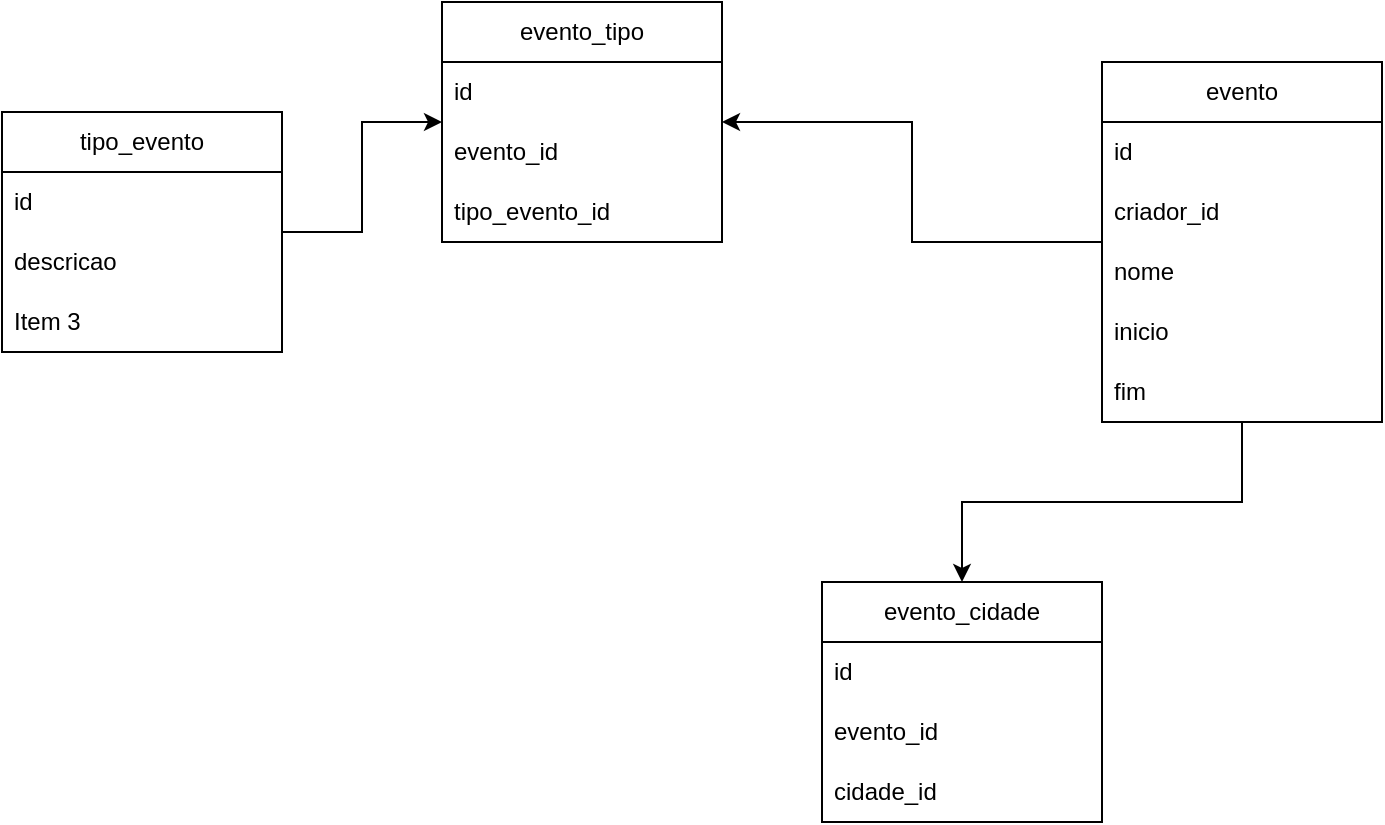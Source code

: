 <mxfile version="22.0.3" type="device">
  <diagram name="Página-1" id="bwK0fQq6V8kc3ZTt65uh">
    <mxGraphModel dx="1050" dy="531" grid="1" gridSize="10" guides="1" tooltips="1" connect="1" arrows="1" fold="1" page="1" pageScale="1" pageWidth="827" pageHeight="1169" math="0" shadow="0">
      <root>
        <mxCell id="0" />
        <mxCell id="1" parent="0" />
        <mxCell id="yq1IwFVGcyVLUX79vs7Y-15" style="edgeStyle=orthogonalEdgeStyle;rounded=0;orthogonalLoop=1;jettySize=auto;html=1;" edge="1" parent="1" source="yq1IwFVGcyVLUX79vs7Y-5" target="yq1IwFVGcyVLUX79vs7Y-10">
          <mxGeometry relative="1" as="geometry" />
        </mxCell>
        <mxCell id="yq1IwFVGcyVLUX79vs7Y-31" style="edgeStyle=orthogonalEdgeStyle;rounded=0;orthogonalLoop=1;jettySize=auto;html=1;" edge="1" parent="1" source="yq1IwFVGcyVLUX79vs7Y-5" target="yq1IwFVGcyVLUX79vs7Y-26">
          <mxGeometry relative="1" as="geometry" />
        </mxCell>
        <mxCell id="yq1IwFVGcyVLUX79vs7Y-5" value="evento" style="swimlane;fontStyle=0;childLayout=stackLayout;horizontal=1;startSize=30;horizontalStack=0;resizeParent=1;resizeParentMax=0;resizeLast=0;collapsible=1;marginBottom=0;whiteSpace=wrap;html=1;" vertex="1" parent="1">
          <mxGeometry x="640" y="60" width="140" height="180" as="geometry" />
        </mxCell>
        <mxCell id="yq1IwFVGcyVLUX79vs7Y-6" value="id" style="text;strokeColor=none;fillColor=none;align=left;verticalAlign=middle;spacingLeft=4;spacingRight=4;overflow=hidden;points=[[0,0.5],[1,0.5]];portConstraint=eastwest;rotatable=0;whiteSpace=wrap;html=1;" vertex="1" parent="yq1IwFVGcyVLUX79vs7Y-5">
          <mxGeometry y="30" width="140" height="30" as="geometry" />
        </mxCell>
        <mxCell id="yq1IwFVGcyVLUX79vs7Y-21" value="criador_id" style="text;strokeColor=none;fillColor=none;align=left;verticalAlign=middle;spacingLeft=4;spacingRight=4;overflow=hidden;points=[[0,0.5],[1,0.5]];portConstraint=eastwest;rotatable=0;whiteSpace=wrap;html=1;" vertex="1" parent="yq1IwFVGcyVLUX79vs7Y-5">
          <mxGeometry y="60" width="140" height="30" as="geometry" />
        </mxCell>
        <mxCell id="yq1IwFVGcyVLUX79vs7Y-7" value="nome" style="text;strokeColor=none;fillColor=none;align=left;verticalAlign=middle;spacingLeft=4;spacingRight=4;overflow=hidden;points=[[0,0.5],[1,0.5]];portConstraint=eastwest;rotatable=0;whiteSpace=wrap;html=1;" vertex="1" parent="yq1IwFVGcyVLUX79vs7Y-5">
          <mxGeometry y="90" width="140" height="30" as="geometry" />
        </mxCell>
        <mxCell id="yq1IwFVGcyVLUX79vs7Y-8" value="inicio&lt;br&gt;" style="text;strokeColor=none;fillColor=none;align=left;verticalAlign=middle;spacingLeft=4;spacingRight=4;overflow=hidden;points=[[0,0.5],[1,0.5]];portConstraint=eastwest;rotatable=0;whiteSpace=wrap;html=1;" vertex="1" parent="yq1IwFVGcyVLUX79vs7Y-5">
          <mxGeometry y="120" width="140" height="30" as="geometry" />
        </mxCell>
        <mxCell id="yq1IwFVGcyVLUX79vs7Y-9" value="fim" style="text;strokeColor=none;fillColor=none;align=left;verticalAlign=middle;spacingLeft=4;spacingRight=4;overflow=hidden;points=[[0,0.5],[1,0.5]];portConstraint=eastwest;rotatable=0;whiteSpace=wrap;html=1;" vertex="1" parent="yq1IwFVGcyVLUX79vs7Y-5">
          <mxGeometry y="150" width="140" height="30" as="geometry" />
        </mxCell>
        <mxCell id="yq1IwFVGcyVLUX79vs7Y-10" value="evento_cidade" style="swimlane;fontStyle=0;childLayout=stackLayout;horizontal=1;startSize=30;horizontalStack=0;resizeParent=1;resizeParentMax=0;resizeLast=0;collapsible=1;marginBottom=0;whiteSpace=wrap;html=1;" vertex="1" parent="1">
          <mxGeometry x="500" y="320" width="140" height="120" as="geometry" />
        </mxCell>
        <mxCell id="yq1IwFVGcyVLUX79vs7Y-11" value="id" style="text;strokeColor=none;fillColor=none;align=left;verticalAlign=middle;spacingLeft=4;spacingRight=4;overflow=hidden;points=[[0,0.5],[1,0.5]];portConstraint=eastwest;rotatable=0;whiteSpace=wrap;html=1;" vertex="1" parent="yq1IwFVGcyVLUX79vs7Y-10">
          <mxGeometry y="30" width="140" height="30" as="geometry" />
        </mxCell>
        <mxCell id="yq1IwFVGcyVLUX79vs7Y-12" value="evento_id" style="text;strokeColor=none;fillColor=none;align=left;verticalAlign=middle;spacingLeft=4;spacingRight=4;overflow=hidden;points=[[0,0.5],[1,0.5]];portConstraint=eastwest;rotatable=0;whiteSpace=wrap;html=1;" vertex="1" parent="yq1IwFVGcyVLUX79vs7Y-10">
          <mxGeometry y="60" width="140" height="30" as="geometry" />
        </mxCell>
        <mxCell id="yq1IwFVGcyVLUX79vs7Y-13" value="cidade_id" style="text;strokeColor=none;fillColor=none;align=left;verticalAlign=middle;spacingLeft=4;spacingRight=4;overflow=hidden;points=[[0,0.5],[1,0.5]];portConstraint=eastwest;rotatable=0;whiteSpace=wrap;html=1;" vertex="1" parent="yq1IwFVGcyVLUX79vs7Y-10">
          <mxGeometry y="90" width="140" height="30" as="geometry" />
        </mxCell>
        <mxCell id="yq1IwFVGcyVLUX79vs7Y-30" style="edgeStyle=orthogonalEdgeStyle;rounded=0;orthogonalLoop=1;jettySize=auto;html=1;" edge="1" parent="1" source="yq1IwFVGcyVLUX79vs7Y-22" target="yq1IwFVGcyVLUX79vs7Y-26">
          <mxGeometry relative="1" as="geometry" />
        </mxCell>
        <mxCell id="yq1IwFVGcyVLUX79vs7Y-22" value="tipo_evento" style="swimlane;fontStyle=0;childLayout=stackLayout;horizontal=1;startSize=30;horizontalStack=0;resizeParent=1;resizeParentMax=0;resizeLast=0;collapsible=1;marginBottom=0;whiteSpace=wrap;html=1;" vertex="1" parent="1">
          <mxGeometry x="90" y="85" width="140" height="120" as="geometry" />
        </mxCell>
        <mxCell id="yq1IwFVGcyVLUX79vs7Y-23" value="id" style="text;strokeColor=none;fillColor=none;align=left;verticalAlign=middle;spacingLeft=4;spacingRight=4;overflow=hidden;points=[[0,0.5],[1,0.5]];portConstraint=eastwest;rotatable=0;whiteSpace=wrap;html=1;" vertex="1" parent="yq1IwFVGcyVLUX79vs7Y-22">
          <mxGeometry y="30" width="140" height="30" as="geometry" />
        </mxCell>
        <mxCell id="yq1IwFVGcyVLUX79vs7Y-24" value="descricao" style="text;strokeColor=none;fillColor=none;align=left;verticalAlign=middle;spacingLeft=4;spacingRight=4;overflow=hidden;points=[[0,0.5],[1,0.5]];portConstraint=eastwest;rotatable=0;whiteSpace=wrap;html=1;" vertex="1" parent="yq1IwFVGcyVLUX79vs7Y-22">
          <mxGeometry y="60" width="140" height="30" as="geometry" />
        </mxCell>
        <mxCell id="yq1IwFVGcyVLUX79vs7Y-25" value="Item 3" style="text;strokeColor=none;fillColor=none;align=left;verticalAlign=middle;spacingLeft=4;spacingRight=4;overflow=hidden;points=[[0,0.5],[1,0.5]];portConstraint=eastwest;rotatable=0;whiteSpace=wrap;html=1;" vertex="1" parent="yq1IwFVGcyVLUX79vs7Y-22">
          <mxGeometry y="90" width="140" height="30" as="geometry" />
        </mxCell>
        <mxCell id="yq1IwFVGcyVLUX79vs7Y-26" value="evento_tipo" style="swimlane;fontStyle=0;childLayout=stackLayout;horizontal=1;startSize=30;horizontalStack=0;resizeParent=1;resizeParentMax=0;resizeLast=0;collapsible=1;marginBottom=0;whiteSpace=wrap;html=1;" vertex="1" parent="1">
          <mxGeometry x="310" y="30" width="140" height="120" as="geometry" />
        </mxCell>
        <mxCell id="yq1IwFVGcyVLUX79vs7Y-27" value="id" style="text;strokeColor=none;fillColor=none;align=left;verticalAlign=middle;spacingLeft=4;spacingRight=4;overflow=hidden;points=[[0,0.5],[1,0.5]];portConstraint=eastwest;rotatable=0;whiteSpace=wrap;html=1;" vertex="1" parent="yq1IwFVGcyVLUX79vs7Y-26">
          <mxGeometry y="30" width="140" height="30" as="geometry" />
        </mxCell>
        <mxCell id="yq1IwFVGcyVLUX79vs7Y-28" value="evento_id" style="text;strokeColor=none;fillColor=none;align=left;verticalAlign=middle;spacingLeft=4;spacingRight=4;overflow=hidden;points=[[0,0.5],[1,0.5]];portConstraint=eastwest;rotatable=0;whiteSpace=wrap;html=1;" vertex="1" parent="yq1IwFVGcyVLUX79vs7Y-26">
          <mxGeometry y="60" width="140" height="30" as="geometry" />
        </mxCell>
        <mxCell id="yq1IwFVGcyVLUX79vs7Y-29" value="tipo_evento_id&lt;br&gt;" style="text;strokeColor=none;fillColor=none;align=left;verticalAlign=middle;spacingLeft=4;spacingRight=4;overflow=hidden;points=[[0,0.5],[1,0.5]];portConstraint=eastwest;rotatable=0;whiteSpace=wrap;html=1;" vertex="1" parent="yq1IwFVGcyVLUX79vs7Y-26">
          <mxGeometry y="90" width="140" height="30" as="geometry" />
        </mxCell>
      </root>
    </mxGraphModel>
  </diagram>
</mxfile>
